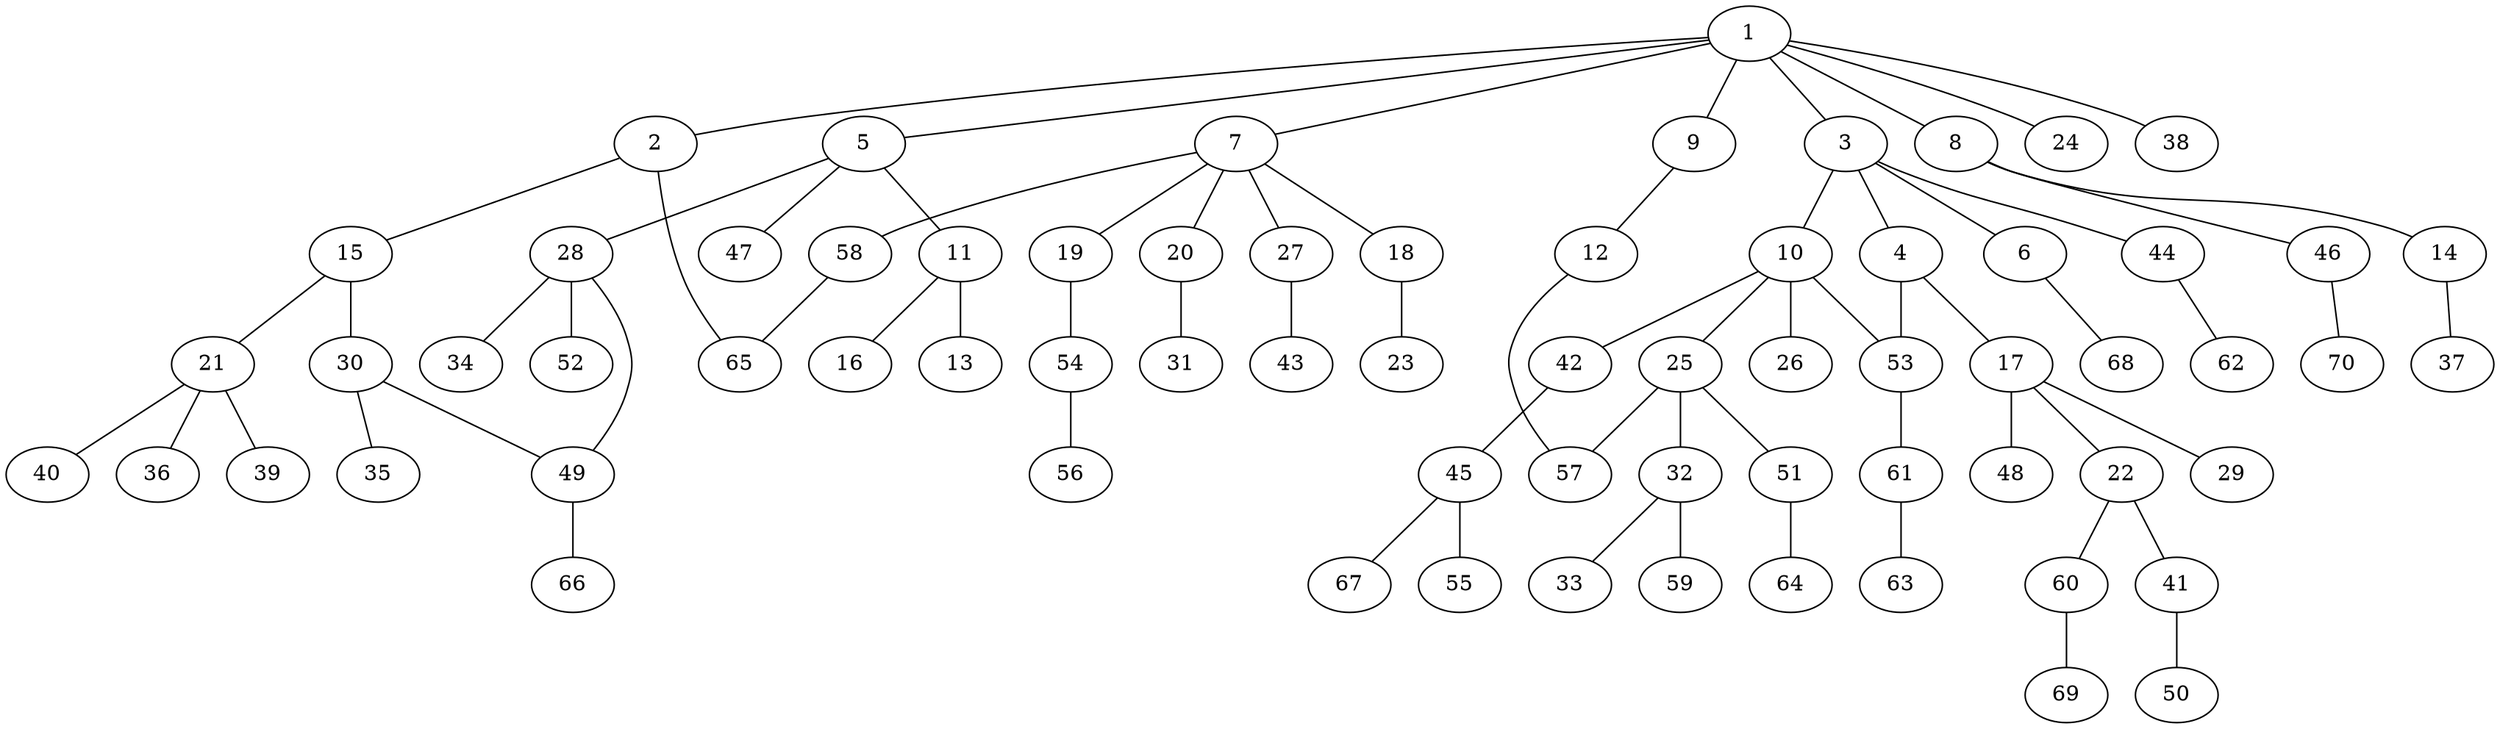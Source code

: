 graph graphname {1--2
1--3
1--5
1--7
1--8
1--9
1--24
1--38
2--15
2--65
3--4
3--6
3--10
3--44
4--17
4--53
5--11
5--28
5--47
6--68
7--18
7--19
7--20
7--27
7--58
8--14
8--46
9--12
10--25
10--26
10--42
10--53
11--13
11--16
12--57
14--37
15--21
15--30
17--22
17--29
17--48
18--23
19--54
20--31
21--36
21--39
21--40
22--41
22--60
25--32
25--51
25--57
27--43
28--34
28--49
28--52
30--35
30--49
32--33
32--59
41--50
42--45
44--62
45--55
45--67
46--70
49--66
51--64
53--61
54--56
58--65
60--69
61--63
}